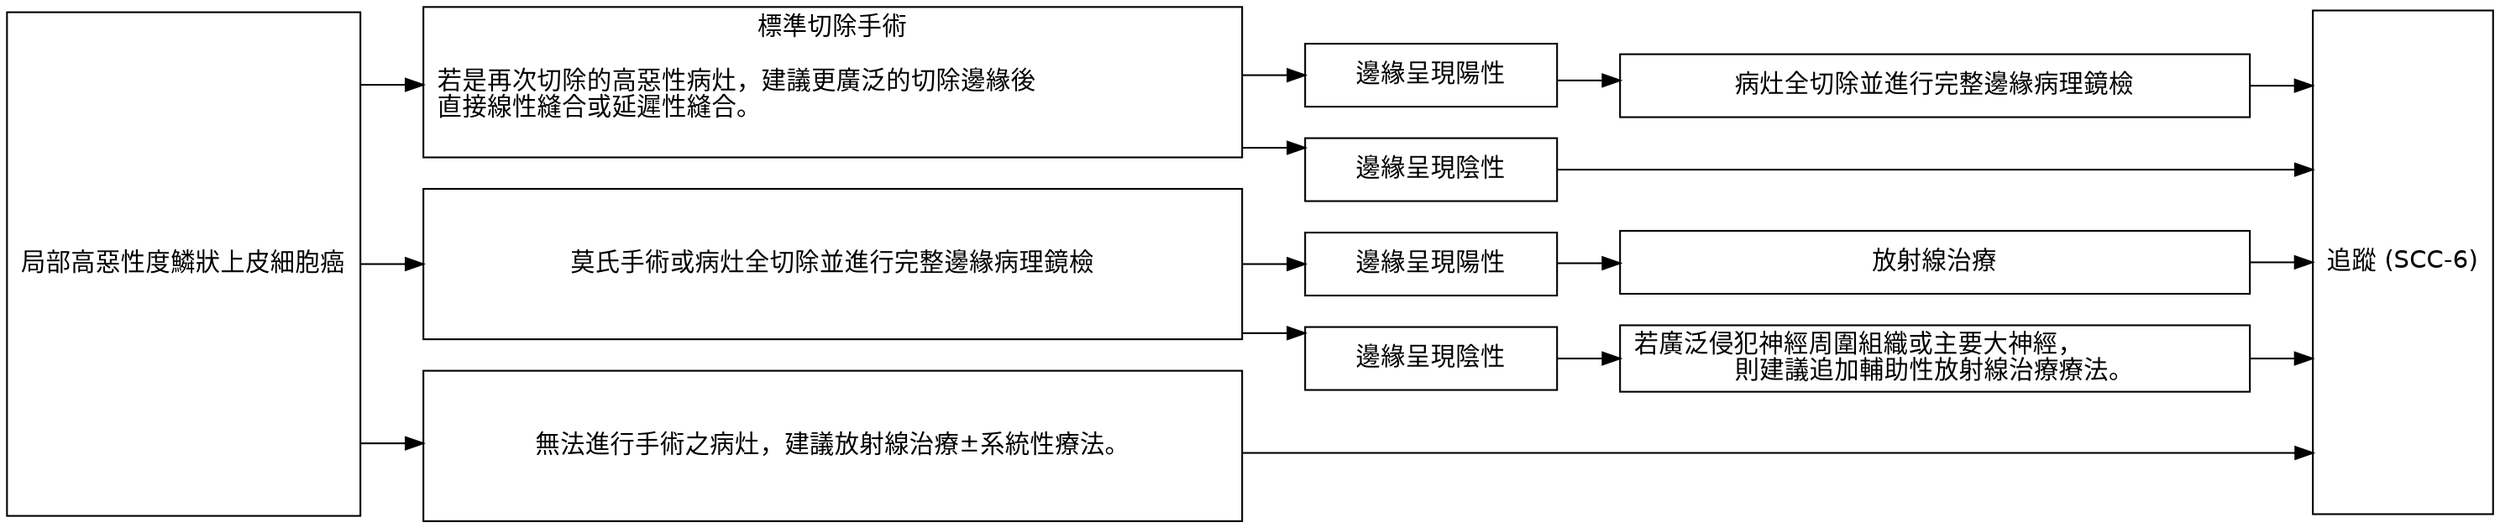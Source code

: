 digraph {
  graph [rankdir = LR; splines=ortho; overlap=false]
  node [shape = box, fontname = Helvetica]

  high -> {tx1 tx2 tx3}
          tx1 -> {bo2 bo1}
                bo1 -> fu
                bo2 -> tx11 -> fu
          tx2 -> {bo4 bo3}
                bo3 -> tx21 -> fu
                bo4 -> tx22 -> fu
          tx3 -> fu
  
  high [label = 局部高惡性度鱗狀上皮細胞癌; height = 4]
  tx1 [label = "標準切除手術\n
若是再次切除的高惡性病灶，建議更廣泛的切除邊緣後\l直接線性縫合或延遲性縫合。\l
";
width = 6.5; height = 1.2]
  tx11 [label = 病灶全切除並進行完整邊緣病理鏡檢; width = 5]
  tx2  [label = 莫氏手術或病灶全切除並進行完整邊緣病理鏡檢; width = 6.5; height = 1.2]
  tx21 [label = "若廣泛侵犯神經周圍組織或主要大神經，\l則建議追加輔助性放射線治療療法。";
  width = 5]
  tx22 [label = 放射線治療; width=5]
  tx3 [label = 無法進行手術之病灶，建議放射線治療±系統性療法。; width = 6.5; height = 1.2]
  fu [label = "追蹤 (SCC-6)"; height = 4]

  {rank = same; tx1; tx2; tx3}
  {rank = same; bo1; bo2; bo3; bo4}
  
  bo1 [label = 邊緣呈現陰性; width=2]
  bo2 [label = 邊緣呈現陽性; width=2]
  bo3 [label = 邊緣呈現陰性; width=2]
  bo4 [label = 邊緣呈現陽性; width=2]

}

